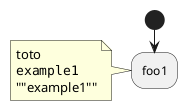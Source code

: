 {
  "sha1": "3fzzdg51k027ldztq2ho6tkyavrfl32",
  "insertion": {
    "when": "2024-05-30T20:48:20.258Z",
    "user": "plantuml@gmail.com"
  }
}
@startuml
start
:foo1;
note left
  toto
  ""example1""
  ~""example1""
endnote
@enduml
